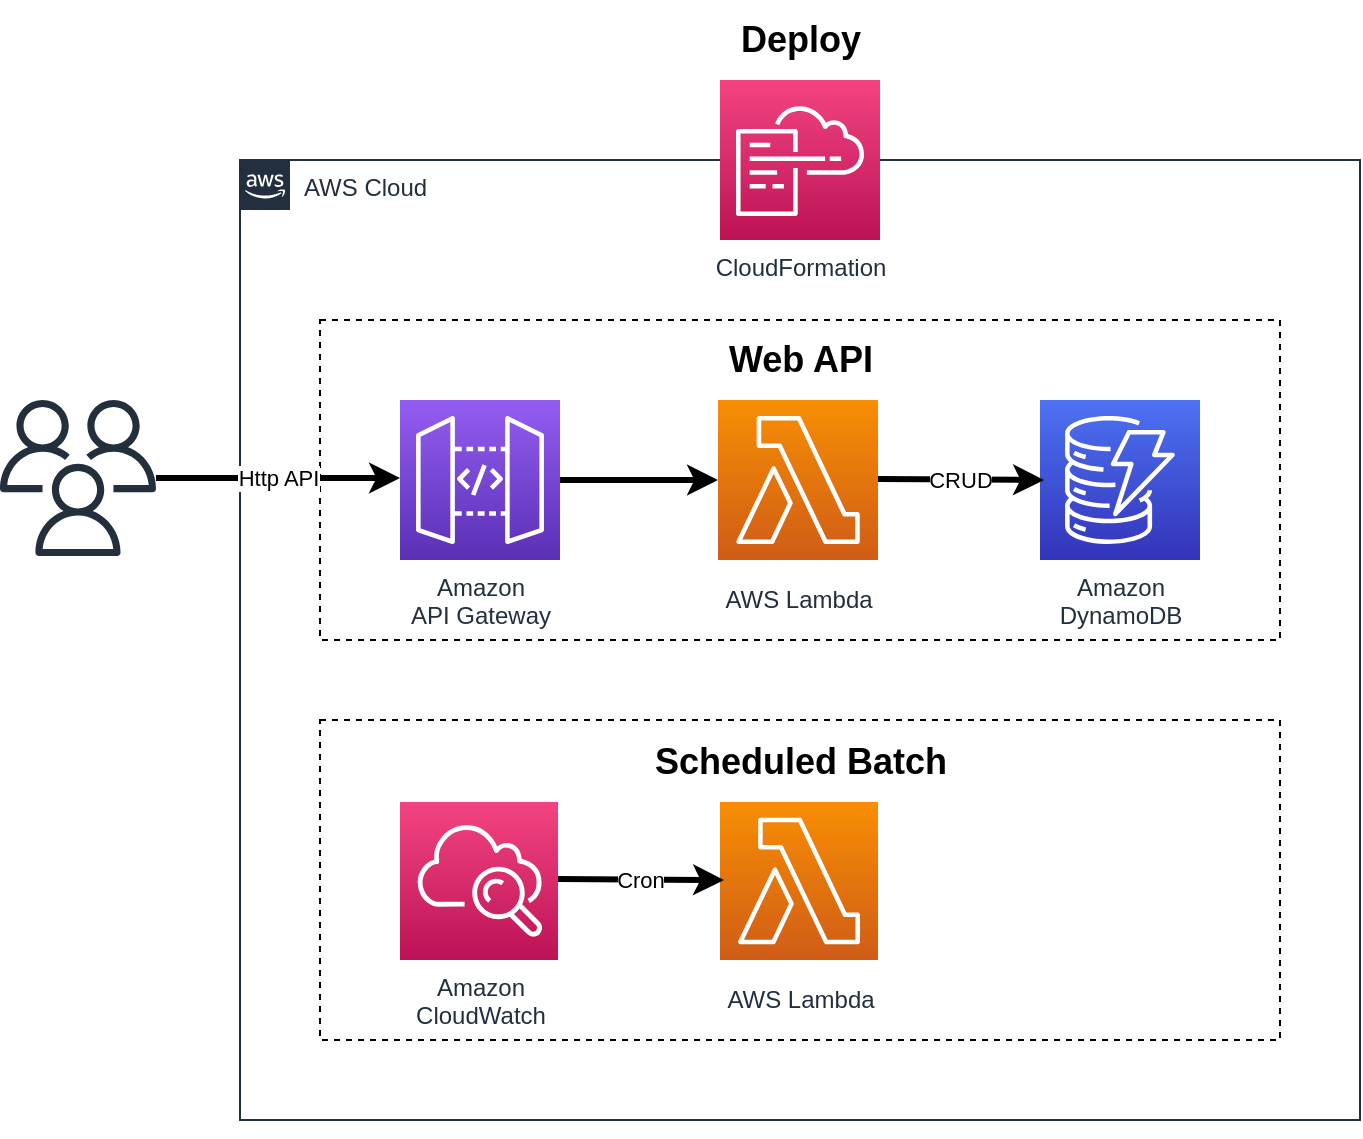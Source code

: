 <mxfile version="16.4.6" type="device"><diagram id="Ht1M8jgEwFfnCIfOTk4-" name="Page-1"><mxGraphModel dx="1313" dy="805" grid="1" gridSize="10" guides="1" tooltips="1" connect="1" arrows="1" fold="1" page="1" pageScale="1" pageWidth="1169" pageHeight="827" math="0" shadow="0"><root><mxCell id="0"/><mxCell id="1" parent="0"/><mxCell id="UEzPUAAOIrF-is8g5C7q-74" value="AWS Cloud" style="points=[[0,0],[0.25,0],[0.5,0],[0.75,0],[1,0],[1,0.25],[1,0.5],[1,0.75],[1,1],[0.75,1],[0.5,1],[0.25,1],[0,1],[0,0.75],[0,0.5],[0,0.25]];outlineConnect=0;gradientColor=none;html=1;whiteSpace=wrap;fontSize=12;fontStyle=0;shape=mxgraph.aws4.group;grIcon=mxgraph.aws4.group_aws_cloud_alt;strokeColor=#232F3E;fillColor=none;verticalAlign=top;align=left;spacingLeft=30;fontColor=#232F3E;dashed=0;labelBackgroundColor=#ffffff;container=1;pointerEvents=0;collapsible=0;recursiveResize=0;" parent="1" vertex="1"><mxGeometry x="160" y="240" width="560" height="480" as="geometry"/></mxCell><mxCell id="A-pByHpwJgA-F4aiPzYY-1" value="CloudFormation" style="sketch=0;points=[[0,0,0],[0.25,0,0],[0.5,0,0],[0.75,0,0],[1,0,0],[0,1,0],[0.25,1,0],[0.5,1,0],[0.75,1,0],[1,1,0],[0,0.25,0],[0,0.5,0],[0,0.75,0],[1,0.25,0],[1,0.5,0],[1,0.75,0]];points=[[0,0,0],[0.25,0,0],[0.5,0,0],[0.75,0,0],[1,0,0],[0,1,0],[0.25,1,0],[0.5,1,0],[0.75,1,0],[1,1,0],[0,0.25,0],[0,0.5,0],[0,0.75,0],[1,0.25,0],[1,0.5,0],[1,0.75,0]];outlineConnect=0;fontColor=#232F3E;gradientColor=#F34482;gradientDirection=north;fillColor=#BC1356;strokeColor=#ffffff;dashed=0;verticalLabelPosition=bottom;verticalAlign=top;align=center;html=1;fontSize=12;fontStyle=0;aspect=fixed;shape=mxgraph.aws4.resourceIcon;resIcon=mxgraph.aws4.cloudformation;" parent="UEzPUAAOIrF-is8g5C7q-74" vertex="1"><mxGeometry x="240" y="-40" width="80" height="80" as="geometry"/></mxCell><mxCell id="UEzPUAAOIrF-is8g5C7q-108" value="" style="rounded=0;whiteSpace=wrap;html=1;labelBackgroundColor=none;fillColor=none;dashed=1;container=1;pointerEvents=0;collapsible=0;recursiveResize=0;" parent="UEzPUAAOIrF-is8g5C7q-74" vertex="1"><mxGeometry x="40" y="80" width="480" height="160" as="geometry"/></mxCell><mxCell id="UEzPUAAOIrF-is8g5C7q-87" value="Amazon&lt;br&gt;DynamoDB" style="outlineConnect=0;fontColor=#232F3E;gradientColor=#4D72F3;gradientDirection=north;fillColor=#3334B9;strokeColor=#ffffff;dashed=0;verticalLabelPosition=bottom;verticalAlign=top;align=center;html=1;fontSize=12;fontStyle=0;aspect=fixed;shape=mxgraph.aws4.resourceIcon;resIcon=mxgraph.aws4.dynamodb;labelBackgroundColor=#ffffff;" parent="UEzPUAAOIrF-is8g5C7q-108" vertex="1"><mxGeometry x="360" y="40" width="80" height="80" as="geometry"/></mxCell><mxCell id="UEzPUAAOIrF-is8g5C7q-85" value="AWS Lambda" style="outlineConnect=0;fontColor=#232F3E;gradientColor=#F78E04;gradientDirection=north;fillColor=#D05C17;strokeColor=#ffffff;dashed=0;verticalLabelPosition=bottom;verticalAlign=top;align=center;html=1;fontSize=12;fontStyle=0;aspect=fixed;shape=mxgraph.aws4.resourceIcon;resIcon=mxgraph.aws4.lambda;labelBackgroundColor=#ffffff;spacingTop=6;" parent="UEzPUAAOIrF-is8g5C7q-108" vertex="1"><mxGeometry x="199" y="40" width="80" height="80" as="geometry"/></mxCell><mxCell id="A-pByHpwJgA-F4aiPzYY-15" value="Amazon&lt;br&gt;API Gateway" style="sketch=0;points=[[0,0,0],[0.25,0,0],[0.5,0,0],[0.75,0,0],[1,0,0],[0,1,0],[0.25,1,0],[0.5,1,0],[0.75,1,0],[1,1,0],[0,0.25,0],[0,0.5,0],[0,0.75,0],[1,0.25,0],[1,0.5,0],[1,0.75,0]];outlineConnect=0;fontColor=#232F3E;gradientColor=#945DF2;gradientDirection=north;fillColor=#5A30B5;strokeColor=#ffffff;dashed=0;verticalLabelPosition=bottom;verticalAlign=top;align=center;html=1;fontSize=12;fontStyle=0;aspect=fixed;shape=mxgraph.aws4.resourceIcon;resIcon=mxgraph.aws4.api_gateway;" parent="UEzPUAAOIrF-is8g5C7q-108" vertex="1"><mxGeometry x="40" y="40" width="80" height="80" as="geometry"/></mxCell><mxCell id="A-pByHpwJgA-F4aiPzYY-16" value="" style="endArrow=classic;html=1;rounded=0;strokeWidth=3;exitX=1;exitY=0.5;exitDx=0;exitDy=0;exitPerimeter=0;" parent="UEzPUAAOIrF-is8g5C7q-108" source="A-pByHpwJgA-F4aiPzYY-15" target="UEzPUAAOIrF-is8g5C7q-85" edge="1"><mxGeometry width="50" height="50" relative="1" as="geometry"><mxPoint x="118" y="78.5" as="sourcePoint"/><mxPoint x="200" y="80" as="targetPoint"/></mxGeometry></mxCell><mxCell id="A-pByHpwJgA-F4aiPzYY-17" value="CRUD" style="endArrow=classic;html=1;rounded=0;strokeWidth=3;exitX=1;exitY=0.5;exitDx=0;exitDy=0;exitPerimeter=0;" parent="UEzPUAAOIrF-is8g5C7q-108" edge="1"><mxGeometry width="50" height="50" relative="1" as="geometry"><mxPoint x="279" y="79.5" as="sourcePoint"/><mxPoint x="362" y="80" as="targetPoint"/></mxGeometry></mxCell><mxCell id="OZYT34j8xW7_CT39NcBA-1" value="Web API" style="text;strokeColor=none;fillColor=none;html=1;fontSize=18;fontStyle=1;verticalAlign=middle;align=center;" vertex="1" parent="UEzPUAAOIrF-is8g5C7q-108"><mxGeometry x="160" width="160" height="40" as="geometry"/></mxCell><mxCell id="A-pByHpwJgA-F4aiPzYY-5" value="" style="sketch=0;outlineConnect=0;fontColor=#232F3E;gradientColor=none;fillColor=#232F3D;strokeColor=none;dashed=0;verticalLabelPosition=bottom;verticalAlign=top;align=center;html=1;fontSize=12;fontStyle=0;aspect=fixed;pointerEvents=1;shape=mxgraph.aws4.users;" parent="1" vertex="1"><mxGeometry x="40" y="360" width="78" height="78" as="geometry"/></mxCell><mxCell id="A-pByHpwJgA-F4aiPzYY-6" style="edgeStyle=orthogonalEdgeStyle;rounded=0;orthogonalLoop=1;jettySize=auto;html=1;exitX=0.5;exitY=1;exitDx=0;exitDy=0;" parent="1" source="UEzPUAAOIrF-is8g5C7q-74" target="UEzPUAAOIrF-is8g5C7q-74" edge="1"><mxGeometry relative="1" as="geometry"/></mxCell><mxCell id="A-pByHpwJgA-F4aiPzYY-12" value="" style="rounded=0;whiteSpace=wrap;html=1;labelBackgroundColor=none;fillColor=none;dashed=1;container=1;pointerEvents=0;collapsible=0;recursiveResize=0;" parent="1" vertex="1"><mxGeometry x="200" y="520" width="480" height="160" as="geometry"/></mxCell><mxCell id="UEzPUAAOIrF-is8g5C7q-80" value="Amazon&lt;br&gt;CloudWatch" style="outlineConnect=0;fontColor=#232F3E;gradientColor=#F34482;gradientDirection=north;fillColor=#BC1356;strokeColor=#ffffff;dashed=0;verticalLabelPosition=bottom;verticalAlign=top;align=center;html=1;fontSize=12;fontStyle=0;aspect=fixed;shape=mxgraph.aws4.resourceIcon;resIcon=mxgraph.aws4.cloudwatch;labelBackgroundColor=#ffffff;" parent="A-pByHpwJgA-F4aiPzYY-12" vertex="1"><mxGeometry x="40" y="41" width="79" height="79" as="geometry"/></mxCell><mxCell id="A-pByHpwJgA-F4aiPzYY-10" value="AWS Lambda" style="outlineConnect=0;fontColor=#232F3E;gradientColor=#F78E04;gradientDirection=north;fillColor=#D05C17;strokeColor=#ffffff;dashed=0;verticalLabelPosition=bottom;verticalAlign=top;align=center;html=1;fontSize=12;fontStyle=0;aspect=fixed;shape=mxgraph.aws4.resourceIcon;resIcon=mxgraph.aws4.lambda;labelBackgroundColor=#ffffff;spacingTop=6;" parent="A-pByHpwJgA-F4aiPzYY-12" vertex="1"><mxGeometry x="200" y="41" width="79" height="79" as="geometry"/></mxCell><mxCell id="A-pByHpwJgA-F4aiPzYY-18" value="Cron" style="endArrow=classic;html=1;rounded=0;strokeWidth=3;exitX=1;exitY=0.5;exitDx=0;exitDy=0;exitPerimeter=0;" parent="A-pByHpwJgA-F4aiPzYY-12" edge="1"><mxGeometry width="50" height="50" relative="1" as="geometry"><mxPoint x="119" y="79.5" as="sourcePoint"/><mxPoint x="202" y="80" as="targetPoint"/></mxGeometry></mxCell><mxCell id="OZYT34j8xW7_CT39NcBA-10" value="Scheduled Batch" style="text;strokeColor=none;fillColor=none;html=1;fontSize=18;fontStyle=1;verticalAlign=middle;align=center;" vertex="1" parent="A-pByHpwJgA-F4aiPzYY-12"><mxGeometry x="120" y="1" width="240" height="40" as="geometry"/></mxCell><mxCell id="A-pByHpwJgA-F4aiPzYY-13" value="Http API" style="endArrow=classic;html=1;rounded=0;strokeWidth=3;" parent="1" source="A-pByHpwJgA-F4aiPzYY-5" edge="1"><mxGeometry width="50" height="50" relative="1" as="geometry"><mxPoint x="520" y="440" as="sourcePoint"/><mxPoint x="240" y="399" as="targetPoint"/></mxGeometry></mxCell><mxCell id="OZYT34j8xW7_CT39NcBA-11" value="Deploy" style="text;strokeColor=none;fillColor=none;html=1;fontSize=18;fontStyle=1;verticalAlign=middle;align=center;" vertex="1" parent="1"><mxGeometry x="360" y="160" width="160" height="40" as="geometry"/></mxCell></root></mxGraphModel></diagram></mxfile>